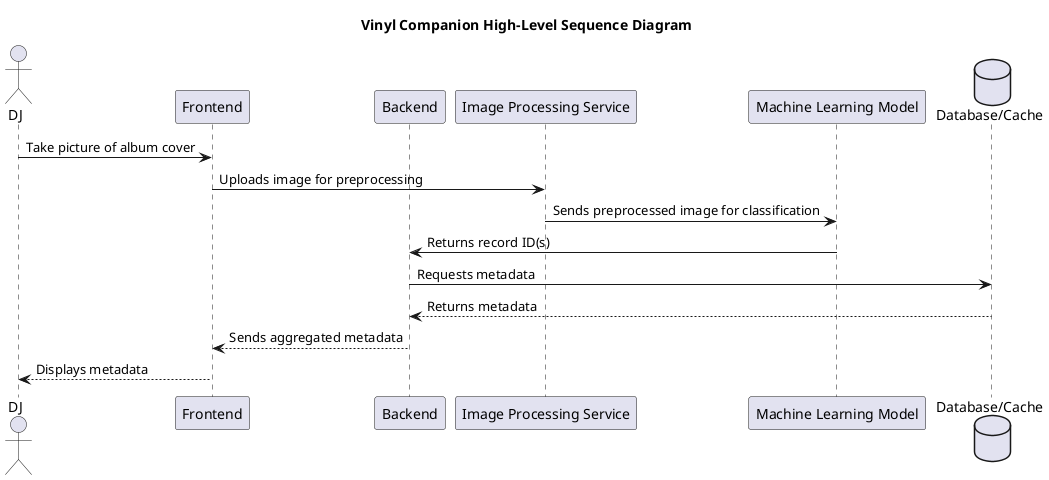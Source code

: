 @startuml Vinyl Companion High-Level Sequence Diagram
title Vinyl Companion High-Level Sequence Diagram
actor DJ as User
participant "Frontend" as App
participant "Backend" as Backend
participant "Image Processing Service" as ImgProc
participant "Machine Learning Model" as MLModel
database "Database/Cache" as DB

User -> App: Take picture of album cover
App -> ImgProc: Uploads image for preprocessing
ImgProc -> MLModel: Sends preprocessed image for classification
MLModel -> Backend: Returns record ID(s)
Backend -> DB: Requests metadata
DB --> Backend: Returns metadata
Backend --> App: Sends aggregated metadata
App --> User: Displays metadata
@enduml
